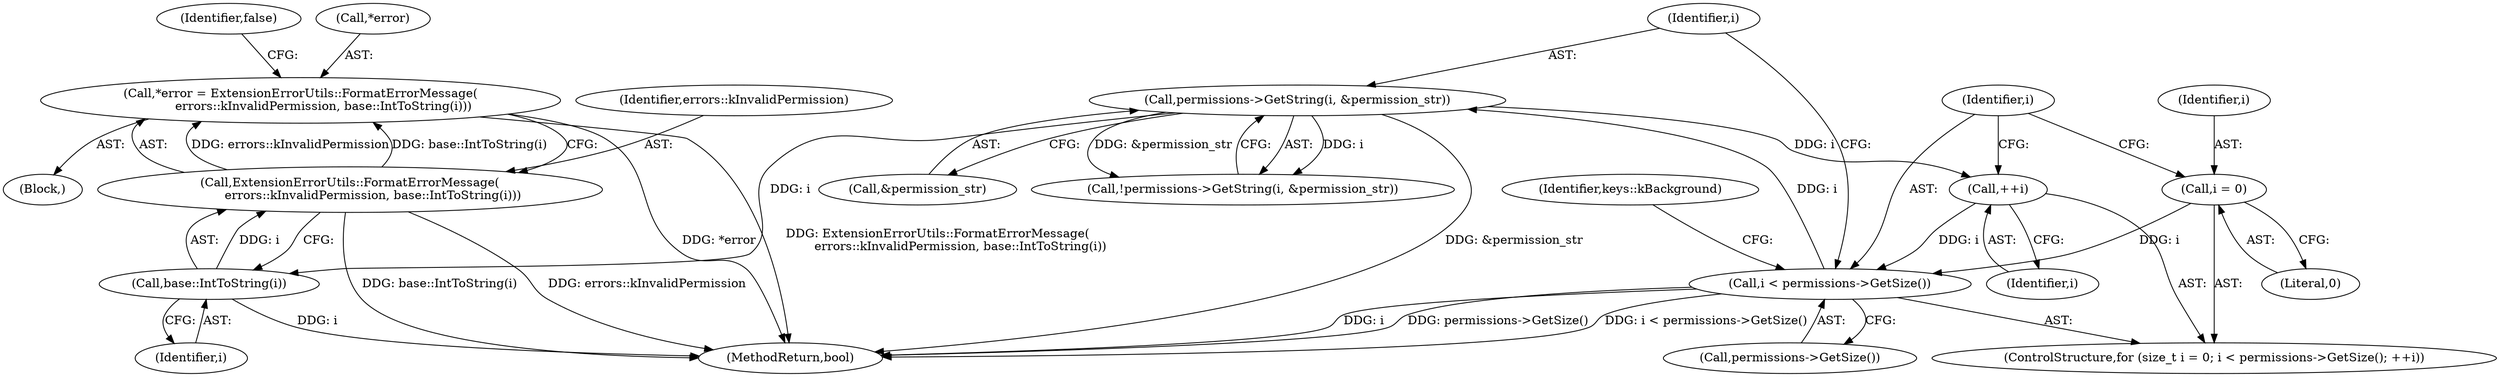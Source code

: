 digraph "0_Chrome_c63f2b7fe4fe2977f858a8e36d5f48db17eff2e7_30@pointer" {
"1001397" [label="(Call,*error = ExtensionErrorUtils::FormatErrorMessage(\n            errors::kInvalidPermission, base::IntToString(i)))"];
"1001400" [label="(Call,ExtensionErrorUtils::FormatErrorMessage(\n            errors::kInvalidPermission, base::IntToString(i)))"];
"1001402" [label="(Call,base::IntToString(i))"];
"1001392" [label="(Call,permissions->GetString(i, &permission_str))"];
"1001383" [label="(Call,i < permissions->GetSize())"];
"1001386" [label="(Call,++i)"];
"1001380" [label="(Call,i = 0)"];
"1001405" [label="(Identifier,false)"];
"1001400" [label="(Call,ExtensionErrorUtils::FormatErrorMessage(\n            errors::kInvalidPermission, base::IntToString(i)))"];
"1001522" [label="(Identifier,keys::kBackground)"];
"1001397" [label="(Call,*error = ExtensionErrorUtils::FormatErrorMessage(\n            errors::kInvalidPermission, base::IntToString(i)))"];
"1001380" [label="(Call,i = 0)"];
"1001401" [label="(Identifier,errors::kInvalidPermission)"];
"1001384" [label="(Identifier,i)"];
"1001403" [label="(Identifier,i)"];
"1001382" [label="(Literal,0)"];
"1001385" [label="(Call,permissions->GetSize())"];
"1001392" [label="(Call,permissions->GetString(i, &permission_str))"];
"1001396" [label="(Block,)"];
"1001378" [label="(ControlStructure,for (size_t i = 0; i < permissions->GetSize(); ++i))"];
"1001381" [label="(Identifier,i)"];
"1002360" [label="(MethodReturn,bool)"];
"1001383" [label="(Call,i < permissions->GetSize())"];
"1001386" [label="(Call,++i)"];
"1001402" [label="(Call,base::IntToString(i))"];
"1001394" [label="(Call,&permission_str)"];
"1001398" [label="(Call,*error)"];
"1001391" [label="(Call,!permissions->GetString(i, &permission_str))"];
"1001393" [label="(Identifier,i)"];
"1001387" [label="(Identifier,i)"];
"1001397" -> "1001396"  [label="AST: "];
"1001397" -> "1001400"  [label="CFG: "];
"1001398" -> "1001397"  [label="AST: "];
"1001400" -> "1001397"  [label="AST: "];
"1001405" -> "1001397"  [label="CFG: "];
"1001397" -> "1002360"  [label="DDG: ExtensionErrorUtils::FormatErrorMessage(\n            errors::kInvalidPermission, base::IntToString(i))"];
"1001397" -> "1002360"  [label="DDG: *error"];
"1001400" -> "1001397"  [label="DDG: errors::kInvalidPermission"];
"1001400" -> "1001397"  [label="DDG: base::IntToString(i)"];
"1001400" -> "1001402"  [label="CFG: "];
"1001401" -> "1001400"  [label="AST: "];
"1001402" -> "1001400"  [label="AST: "];
"1001400" -> "1002360"  [label="DDG: base::IntToString(i)"];
"1001400" -> "1002360"  [label="DDG: errors::kInvalidPermission"];
"1001402" -> "1001400"  [label="DDG: i"];
"1001402" -> "1001403"  [label="CFG: "];
"1001403" -> "1001402"  [label="AST: "];
"1001402" -> "1002360"  [label="DDG: i"];
"1001392" -> "1001402"  [label="DDG: i"];
"1001392" -> "1001391"  [label="AST: "];
"1001392" -> "1001394"  [label="CFG: "];
"1001393" -> "1001392"  [label="AST: "];
"1001394" -> "1001392"  [label="AST: "];
"1001391" -> "1001392"  [label="CFG: "];
"1001392" -> "1002360"  [label="DDG: &permission_str"];
"1001392" -> "1001386"  [label="DDG: i"];
"1001392" -> "1001391"  [label="DDG: i"];
"1001392" -> "1001391"  [label="DDG: &permission_str"];
"1001383" -> "1001392"  [label="DDG: i"];
"1001383" -> "1001378"  [label="AST: "];
"1001383" -> "1001385"  [label="CFG: "];
"1001384" -> "1001383"  [label="AST: "];
"1001385" -> "1001383"  [label="AST: "];
"1001393" -> "1001383"  [label="CFG: "];
"1001522" -> "1001383"  [label="CFG: "];
"1001383" -> "1002360"  [label="DDG: permissions->GetSize()"];
"1001383" -> "1002360"  [label="DDG: i < permissions->GetSize()"];
"1001383" -> "1002360"  [label="DDG: i"];
"1001386" -> "1001383"  [label="DDG: i"];
"1001380" -> "1001383"  [label="DDG: i"];
"1001386" -> "1001378"  [label="AST: "];
"1001386" -> "1001387"  [label="CFG: "];
"1001387" -> "1001386"  [label="AST: "];
"1001384" -> "1001386"  [label="CFG: "];
"1001380" -> "1001378"  [label="AST: "];
"1001380" -> "1001382"  [label="CFG: "];
"1001381" -> "1001380"  [label="AST: "];
"1001382" -> "1001380"  [label="AST: "];
"1001384" -> "1001380"  [label="CFG: "];
}
